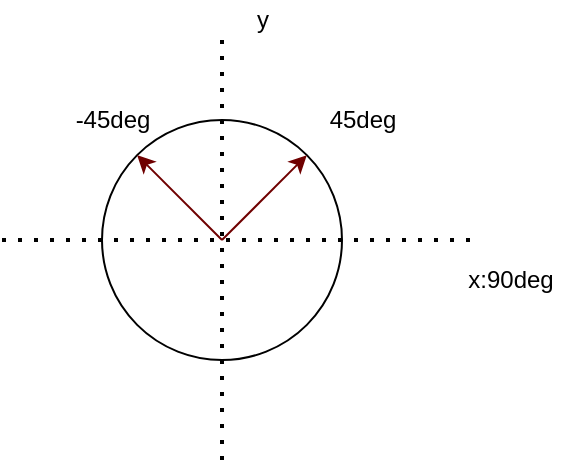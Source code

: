 <mxfile>
    <diagram id="y7l4VZZvRLKZZn11nesr" name="第 1 页">
        <mxGraphModel dx="724" dy="614" grid="1" gridSize="10" guides="1" tooltips="1" connect="1" arrows="1" fold="1" page="1" pageScale="1" pageWidth="827" pageHeight="1169" math="0" shadow="0">
            <root>
                <mxCell id="0"/>
                <mxCell id="1" parent="0"/>
                <mxCell id="4" value="" style="ellipse;whiteSpace=wrap;html=1;aspect=fixed;" vertex="1" parent="1">
                    <mxGeometry x="210" y="140" width="120" height="120" as="geometry"/>
                </mxCell>
                <mxCell id="5" value="" style="endArrow=none;dashed=1;html=1;dashPattern=1 3;strokeWidth=2;" edge="1" parent="1">
                    <mxGeometry width="50" height="50" relative="1" as="geometry">
                        <mxPoint x="160" y="200" as="sourcePoint"/>
                        <mxPoint x="400" y="200" as="targetPoint"/>
                    </mxGeometry>
                </mxCell>
                <mxCell id="6" value="" style="endArrow=none;dashed=1;html=1;dashPattern=1 3;strokeWidth=2;" edge="1" parent="1">
                    <mxGeometry width="50" height="50" relative="1" as="geometry">
                        <mxPoint x="270" y="310" as="sourcePoint"/>
                        <mxPoint x="270" y="100" as="targetPoint"/>
                    </mxGeometry>
                </mxCell>
                <mxCell id="7" value="x:90deg" style="text;html=1;align=center;verticalAlign=middle;resizable=0;points=[];autosize=1;strokeColor=none;fillColor=none;" vertex="1" parent="1">
                    <mxGeometry x="384" y="210" width="60" height="20" as="geometry"/>
                </mxCell>
                <mxCell id="8" value="y" style="text;html=1;align=center;verticalAlign=middle;resizable=0;points=[];autosize=1;strokeColor=none;fillColor=none;" vertex="1" parent="1">
                    <mxGeometry x="280" y="80" width="20" height="20" as="geometry"/>
                </mxCell>
                <mxCell id="9" value="" style="endArrow=classic;html=1;entryX=1;entryY=0;entryDx=0;entryDy=0;fillColor=#a20025;strokeColor=#6F0000;" edge="1" parent="1" target="4">
                    <mxGeometry width="50" height="50" relative="1" as="geometry">
                        <mxPoint x="270" y="200" as="sourcePoint"/>
                        <mxPoint x="400" y="290" as="targetPoint"/>
                    </mxGeometry>
                </mxCell>
                <mxCell id="10" value="" style="endArrow=classic;html=1;entryX=0;entryY=0;entryDx=0;entryDy=0;fillColor=#a20025;strokeColor=#6F0000;" edge="1" parent="1" target="4">
                    <mxGeometry width="50" height="50" relative="1" as="geometry">
                        <mxPoint x="270" y="200" as="sourcePoint"/>
                        <mxPoint x="322.426" y="167.574" as="targetPoint"/>
                    </mxGeometry>
                </mxCell>
                <mxCell id="11" value="45deg" style="text;html=1;align=center;verticalAlign=middle;resizable=0;points=[];autosize=1;strokeColor=none;fillColor=none;" vertex="1" parent="1">
                    <mxGeometry x="315" y="130" width="50" height="20" as="geometry"/>
                </mxCell>
                <mxCell id="12" value="-45deg" style="text;html=1;align=center;verticalAlign=middle;resizable=0;points=[];autosize=1;strokeColor=none;fillColor=none;" vertex="1" parent="1">
                    <mxGeometry x="190" y="130" width="50" height="20" as="geometry"/>
                </mxCell>
            </root>
        </mxGraphModel>
    </diagram>
</mxfile>